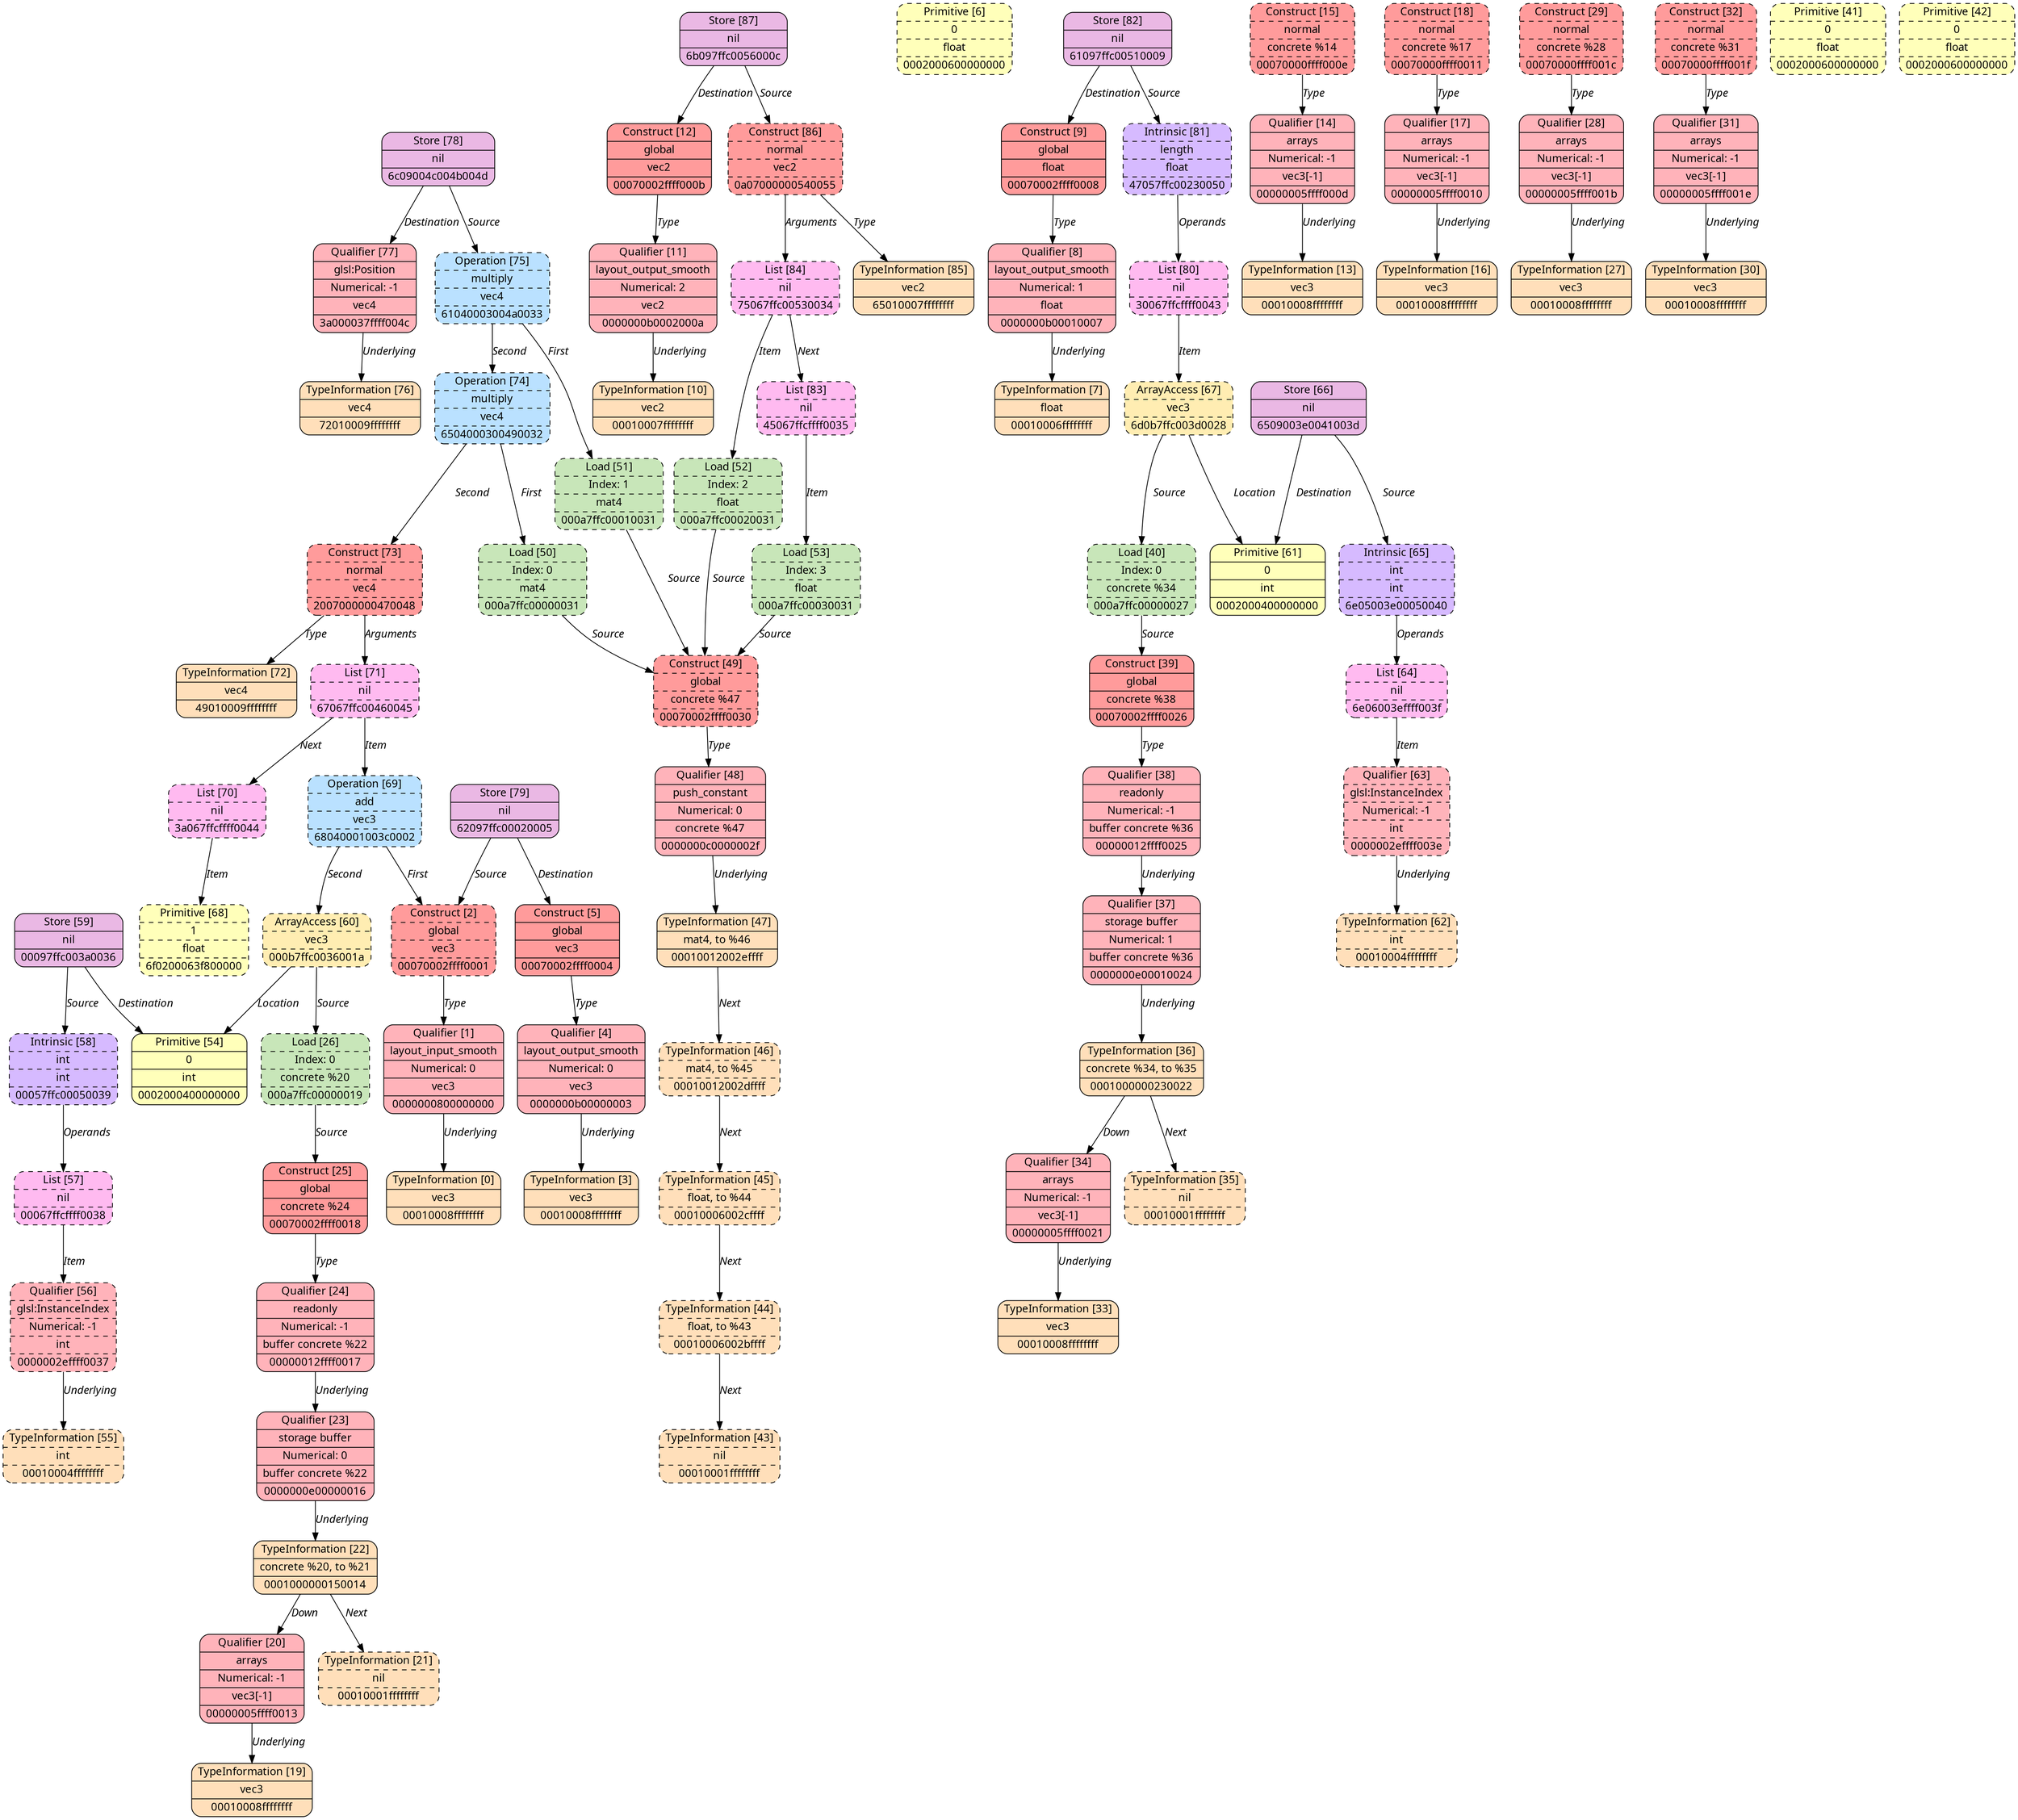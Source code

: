 digraph G {
	node [shape=record, style="filled, rounded", fontname="IosevkaTerm Nerd Font Mono"];
	edge [fontname="IosevkaTerm Nerd Font Mono"];
	I0 [label="{ TypeInformation [0] | vec3 | 00010008ffffffff }", fillcolor="#FFDFBA"]
	I1 [label="{ Qualifier [1] | layout_input_smooth | Numerical: 0 | vec3 | 0000000800000000 }", fillcolor="#FFB3BA"]
	I2 [label="{ Construct [2] | global | vec3 | 00070002ffff0001 }", fillcolor="#FF9B9B", style="filled, rounded, dashed"]
	I3 [label="{ TypeInformation [3] | vec3 | 00010008ffffffff }", fillcolor="#FFDFBA"]
	I4 [label="{ Qualifier [4] | layout_output_smooth | Numerical: 0 | vec3 | 0000000b00000003 }", fillcolor="#FFB3BA"]
	I5 [label="{ Construct [5] | global | vec3 | 00070002ffff0004 }", fillcolor="#FF9B9B"]
	I6 [label="{ Primitive [6] | 0 | float | 0002000600000000 }", fillcolor="#FFFFBA", style="filled, rounded, dashed"]
	I7 [label="{ TypeInformation [7] | float | 00010006ffffffff }", fillcolor="#FFDFBA"]
	I8 [label="{ Qualifier [8] | layout_output_smooth | Numerical: 1 | float | 0000000b00010007 }", fillcolor="#FFB3BA"]
	I9 [label="{ Construct [9] | global | float | 00070002ffff0008 }", fillcolor="#FF9B9B"]
	I10 [label="{ TypeInformation [10] | vec2 | 00010007ffffffff }", fillcolor="#FFDFBA"]
	I11 [label="{ Qualifier [11] | layout_output_smooth | Numerical: 2 | vec2 | 0000000b0002000a }", fillcolor="#FFB3BA"]
	I12 [label="{ Construct [12] | global | vec2 | 00070002ffff000b }", fillcolor="#FF9B9B"]
	I13 [label="{ TypeInformation [13] | vec3 | 00010008ffffffff }", fillcolor="#FFDFBA"]
	I14 [label="{ Qualifier [14] | arrays | Numerical: -1 | vec3[-1] | 00000005ffff000d }", fillcolor="#FFB3BA"]
	I15 [label="{ Construct [15] | normal | concrete %14 | 00070000ffff000e }", fillcolor="#FF9B9B", style="filled, rounded, dashed"]
	I16 [label="{ TypeInformation [16] | vec3 | 00010008ffffffff }", fillcolor="#FFDFBA"]
	I17 [label="{ Qualifier [17] | arrays | Numerical: -1 | vec3[-1] | 00000005ffff0010 }", fillcolor="#FFB3BA"]
	I18 [label="{ Construct [18] | normal | concrete %17 | 00070000ffff0011 }", fillcolor="#FF9B9B", style="filled, rounded, dashed"]
	I19 [label="{ TypeInformation [19] | vec3 | 00010008ffffffff }", fillcolor="#FFDFBA"]
	I20 [label="{ Qualifier [20] | arrays | Numerical: -1 | vec3[-1] | 00000005ffff0013 }", fillcolor="#FFB3BA"]
	I21 [label="{ TypeInformation [21] | nil | 00010001ffffffff }", fillcolor="#FFDFBA", style="filled, rounded, dashed"]
	I22 [label="{ TypeInformation [22] | concrete %20, to %21 | 0001000000150014 }", fillcolor="#FFDFBA"]
	I23 [label="{ Qualifier [23] | storage buffer | Numerical: 0 | buffer concrete %22 | 0000000e00000016 }", fillcolor="#FFB3BA"]
	I24 [label="{ Qualifier [24] | readonly | Numerical: -1 | buffer concrete %22 | 00000012ffff0017 }", fillcolor="#FFB3BA"]
	I25 [label="{ Construct [25] | global | concrete %24 | 00070002ffff0018 }", fillcolor="#FF9B9B"]
	I26 [label="{ Load [26] | Index: 0 | concrete %20 | 000a7ffc00000019 }", fillcolor="#C8E6B9", style="filled, rounded, dashed"]
	I27 [label="{ TypeInformation [27] | vec3 | 00010008ffffffff }", fillcolor="#FFDFBA"]
	I28 [label="{ Qualifier [28] | arrays | Numerical: -1 | vec3[-1] | 00000005ffff001b }", fillcolor="#FFB3BA"]
	I29 [label="{ Construct [29] | normal | concrete %28 | 00070000ffff001c }", fillcolor="#FF9B9B", style="filled, rounded, dashed"]
	I30 [label="{ TypeInformation [30] | vec3 | 00010008ffffffff }", fillcolor="#FFDFBA"]
	I31 [label="{ Qualifier [31] | arrays | Numerical: -1 | vec3[-1] | 00000005ffff001e }", fillcolor="#FFB3BA"]
	I32 [label="{ Construct [32] | normal | concrete %31 | 00070000ffff001f }", fillcolor="#FF9B9B", style="filled, rounded, dashed"]
	I33 [label="{ TypeInformation [33] | vec3 | 00010008ffffffff }", fillcolor="#FFDFBA"]
	I34 [label="{ Qualifier [34] | arrays | Numerical: -1 | vec3[-1] | 00000005ffff0021 }", fillcolor="#FFB3BA"]
	I35 [label="{ TypeInformation [35] | nil | 00010001ffffffff }", fillcolor="#FFDFBA", style="filled, rounded, dashed"]
	I36 [label="{ TypeInformation [36] | concrete %34, to %35 | 0001000000230022 }", fillcolor="#FFDFBA"]
	I37 [label="{ Qualifier [37] | storage buffer | Numerical: 1 | buffer concrete %36 | 0000000e00010024 }", fillcolor="#FFB3BA"]
	I38 [label="{ Qualifier [38] | readonly | Numerical: -1 | buffer concrete %36 | 00000012ffff0025 }", fillcolor="#FFB3BA"]
	I39 [label="{ Construct [39] | global | concrete %38 | 00070002ffff0026 }", fillcolor="#FF9B9B"]
	I40 [label="{ Load [40] | Index: 0 | concrete %34 | 000a7ffc00000027 }", fillcolor="#C8E6B9", style="filled, rounded, dashed"]
	I41 [label="{ Primitive [41] | 0 | float | 0002000600000000 }", fillcolor="#FFFFBA", style="filled, rounded, dashed"]
	I42 [label="{ Primitive [42] | 0 | float | 0002000600000000 }", fillcolor="#FFFFBA", style="filled, rounded, dashed"]
	I43 [label="{ TypeInformation [43] | nil | 00010001ffffffff }", fillcolor="#FFDFBA", style="filled, rounded, dashed"]
	I44 [label="{ TypeInformation [44] | float, to %43 | 00010006002bffff }", fillcolor="#FFDFBA", style="filled, rounded, dashed"]
	I45 [label="{ TypeInformation [45] | float, to %44 | 00010006002cffff }", fillcolor="#FFDFBA", style="filled, rounded, dashed"]
	I46 [label="{ TypeInformation [46] | mat4, to %45 | 00010012002dffff }", fillcolor="#FFDFBA", style="filled, rounded, dashed"]
	I47 [label="{ TypeInformation [47] | mat4, to %46 | 00010012002effff }", fillcolor="#FFDFBA"]
	I48 [label="{ Qualifier [48] | push_constant | Numerical: 0 | concrete %47 | 0000000c0000002f }", fillcolor="#FFB3BA"]
	I49 [label="{ Construct [49] | global | concrete %47 | 00070002ffff0030 }", fillcolor="#FF9B9B", style="filled, rounded, dashed"]
	I50 [label="{ Load [50] | Index: 0 | mat4 | 000a7ffc00000031 }", fillcolor="#C8E6B9", style="filled, rounded, dashed"]
	I51 [label="{ Load [51] | Index: 1 | mat4 | 000a7ffc00010031 }", fillcolor="#C8E6B9", style="filled, rounded, dashed"]
	I52 [label="{ Load [52] | Index: 2 | float | 000a7ffc00020031 }", fillcolor="#C8E6B9", style="filled, rounded, dashed"]
	I53 [label="{ Load [53] | Index: 3 | float | 000a7ffc00030031 }", fillcolor="#C8E6B9", style="filled, rounded, dashed"]
	I54 [label="{ Primitive [54] | 0 | int | 0002000400000000 }", fillcolor="#FFFFBA"]
	I55 [label="{ TypeInformation [55] | int | 00010004ffffffff }", fillcolor="#FFDFBA", style="filled, rounded, dashed"]
	I56 [label="{ Qualifier [56] | glsl:InstanceIndex | Numerical: -1 | int | 0000002effff0037 }", fillcolor="#FFB3BA", style="filled, rounded, dashed"]
	I57 [label="{ List [57] | nil | 00067ffcffff0038 }", fillcolor="#FFBAF0", style="filled, rounded, dashed"]
	I58 [label="{ Intrinsic [58] | int | int | 00057ffc00050039 }", fillcolor="#D6BAFF", style="filled, rounded, dashed"]
	I59 [label="{ Store [59] | nil | 00097ffc003a0036 }", fillcolor="#EAB8E4"]
	I60 [label="{ ArrayAccess [60] | vec3 | 000b7ffc0036001a }", fillcolor="#FFEDB2", style="filled, rounded, dashed"]
	I61 [label="{ Primitive [61] | 0 | int | 0002000400000000 }", fillcolor="#FFFFBA"]
	I62 [label="{ TypeInformation [62] | int | 00010004ffffffff }", fillcolor="#FFDFBA", style="filled, rounded, dashed"]
	I63 [label="{ Qualifier [63] | glsl:InstanceIndex | Numerical: -1 | int | 0000002effff003e }", fillcolor="#FFB3BA", style="filled, rounded, dashed"]
	I64 [label="{ List [64] | nil | 6e06003effff003f }", fillcolor="#FFBAF0", style="filled, rounded, dashed"]
	I65 [label="{ Intrinsic [65] | int | int | 6e05003e00050040 }", fillcolor="#D6BAFF", style="filled, rounded, dashed"]
	I66 [label="{ Store [66] | nil | 6509003e0041003d }", fillcolor="#EAB8E4"]
	I67 [label="{ ArrayAccess [67] | vec3 | 6d0b7ffc003d0028 }", fillcolor="#FFEDB2", style="filled, rounded, dashed"]
	I68 [label="{ Primitive [68] | 1 | float | 6f0200063f800000 }", fillcolor="#FFFFBA", style="filled, rounded, dashed"]
	I69 [label="{ Operation [69] | add | vec3 | 68040001003c0002 }", fillcolor="#BAE1FF", style="filled, rounded, dashed"]
	I70 [label="{ List [70] | nil | 3a067ffcffff0044 }", fillcolor="#FFBAF0", style="filled, rounded, dashed"]
	I71 [label="{ List [71] | nil | 67067ffc00460045 }", fillcolor="#FFBAF0", style="filled, rounded, dashed"]
	I72 [label="{ TypeInformation [72] | vec4 | 49010009ffffffff }", fillcolor="#FFDFBA"]
	I73 [label="{ Construct [73] | normal | vec4 | 2007000000470048 }", fillcolor="#FF9B9B", style="filled, rounded, dashed"]
	I74 [label="{ Operation [74] | multiply | vec4 | 6504000300490032 }", fillcolor="#BAE1FF", style="filled, rounded, dashed"]
	I75 [label="{ Operation [75] | multiply | vec4 | 61040003004a0033 }", fillcolor="#BAE1FF", style="filled, rounded, dashed"]
	I76 [label="{ TypeInformation [76] | vec4 | 72010009ffffffff }", fillcolor="#FFDFBA"]
	I77 [label="{ Qualifier [77] | glsl:Position | Numerical: -1 | vec4 | 3a000037ffff004c }", fillcolor="#FFB3BA"]
	I78 [label="{ Store [78] | nil | 6c09004c004b004d }", fillcolor="#EAB8E4"]
	I79 [label="{ Store [79] | nil | 62097ffc00020005 }", fillcolor="#EAB8E4"]
	I80 [label="{ List [80] | nil | 30067ffcffff0043 }", fillcolor="#FFBAF0", style="filled, rounded, dashed"]
	I81 [label="{ Intrinsic [81] | length | float | 47057ffc00230050 }", fillcolor="#D6BAFF", style="filled, rounded, dashed"]
	I82 [label="{ Store [82] | nil | 61097ffc00510009 }", fillcolor="#EAB8E4"]
	I83 [label="{ List [83] | nil | 45067ffcffff0035 }", fillcolor="#FFBAF0", style="filled, rounded, dashed"]
	I84 [label="{ List [84] | nil | 75067ffc00530034 }", fillcolor="#FFBAF0", style="filled, rounded, dashed"]
	I85 [label="{ TypeInformation [85] | vec2 | 65010007ffffffff }", fillcolor="#FFDFBA"]
	I86 [label="{ Construct [86] | normal | vec2 | 0a07000000540055 }", fillcolor="#FF9B9B", style="filled, rounded, dashed"]
	I87 [label="{ Store [87] | nil | 6b097ffc0056000c }", fillcolor="#EAB8E4"]

	I1 -> I0 [label=<<i>Underlying</i>>];
	I2 -> I1 [label=<<i>Type</i>>];
	I4 -> I3 [label=<<i>Underlying</i>>];
	I5 -> I4 [label=<<i>Type</i>>];
	I8 -> I7 [label=<<i>Underlying</i>>];
	I9 -> I8 [label=<<i>Type</i>>];
	I11 -> I10 [label=<<i>Underlying</i>>];
	I12 -> I11 [label=<<i>Type</i>>];
	I14 -> I13 [label=<<i>Underlying</i>>];
	I15 -> I14 [label=<<i>Type</i>>];
	I17 -> I16 [label=<<i>Underlying</i>>];
	I18 -> I17 [label=<<i>Type</i>>];
	I20 -> I19 [label=<<i>Underlying</i>>];
	I22 -> I20 [label=<<i>Down</i>>];
	I22 -> I21 [label=<<i>Next</i>>];
	I23 -> I22 [label=<<i>Underlying</i>>];
	I24 -> I23 [label=<<i>Underlying</i>>];
	I25 -> I24 [label=<<i>Type</i>>];
	I26 -> I25 [label=<<i>Source</i>>];
	I28 -> I27 [label=<<i>Underlying</i>>];
	I29 -> I28 [label=<<i>Type</i>>];
	I31 -> I30 [label=<<i>Underlying</i>>];
	I32 -> I31 [label=<<i>Type</i>>];
	I34 -> I33 [label=<<i>Underlying</i>>];
	I36 -> I34 [label=<<i>Down</i>>];
	I36 -> I35 [label=<<i>Next</i>>];
	I37 -> I36 [label=<<i>Underlying</i>>];
	I38 -> I37 [label=<<i>Underlying</i>>];
	I39 -> I38 [label=<<i>Type</i>>];
	I40 -> I39 [label=<<i>Source</i>>];
	I44 -> I43 [label=<<i>Next</i>>];
	I45 -> I44 [label=<<i>Next</i>>];
	I46 -> I45 [label=<<i>Next</i>>];
	I47 -> I46 [label=<<i>Next</i>>];
	I48 -> I47 [label=<<i>Underlying</i>>];
	I49 -> I48 [label=<<i>Type</i>>];
	I50 -> I49 [label=<<i>Source</i>>];
	I51 -> I49 [label=<<i>Source</i>>];
	I52 -> I49 [label=<<i>Source</i>>];
	I53 -> I49 [label=<<i>Source</i>>];
	I56 -> I55 [label=<<i>Underlying</i>>];
	I57 -> I56 [label=<<i>Item</i>>];
	I58 -> I57 [label=<<i>Operands</i>>];
	I59 -> I54 [label=<<i>Destination</i>>];
	I59 -> I58 [label=<<i>Source</i>>];
	I60 -> I26 [label=<<i>Source</i>>];
	I60 -> I54 [label=<<i>Location</i>>];
	I63 -> I62 [label=<<i>Underlying</i>>];
	I64 -> I63 [label=<<i>Item</i>>];
	I65 -> I64 [label=<<i>Operands</i>>];
	I66 -> I61 [label=<<i>Destination</i>>];
	I66 -> I65 [label=<<i>Source</i>>];
	I67 -> I40 [label=<<i>Source</i>>];
	I67 -> I61 [label=<<i>Location</i>>];
	I69 -> I2 [label=<<i>First</i>>];
	I69 -> I60 [label=<<i>Second</i>>];
	I70 -> I68 [label=<<i>Item</i>>];
	I71 -> I69 [label=<<i>Item</i>>];
	I71 -> I70 [label=<<i>Next</i>>];
	I73 -> I72 [label=<<i>Type</i>>];
	I73 -> I71 [label=<<i>Arguments</i>>];
	I74 -> I50 [label=<<i>First</i>>];
	I74 -> I73 [label=<<i>Second</i>>];
	I75 -> I51 [label=<<i>First</i>>];
	I75 -> I74 [label=<<i>Second</i>>];
	I77 -> I76 [label=<<i>Underlying</i>>];
	I78 -> I77 [label=<<i>Destination</i>>];
	I78 -> I75 [label=<<i>Source</i>>];
	I79 -> I5 [label=<<i>Destination</i>>];
	I79 -> I2 [label=<<i>Source</i>>];
	I80 -> I67 [label=<<i>Item</i>>];
	I81 -> I80 [label=<<i>Operands</i>>];
	I82 -> I9 [label=<<i>Destination</i>>];
	I82 -> I81 [label=<<i>Source</i>>];
	I83 -> I53 [label=<<i>Item</i>>];
	I84 -> I52 [label=<<i>Item</i>>];
	I84 -> I83 [label=<<i>Next</i>>];
	I86 -> I85 [label=<<i>Type</i>>];
	I86 -> I84 [label=<<i>Arguments</i>>];
	I87 -> I12 [label=<<i>Destination</i>>];
	I87 -> I86 [label=<<i>Source</i>>];
}